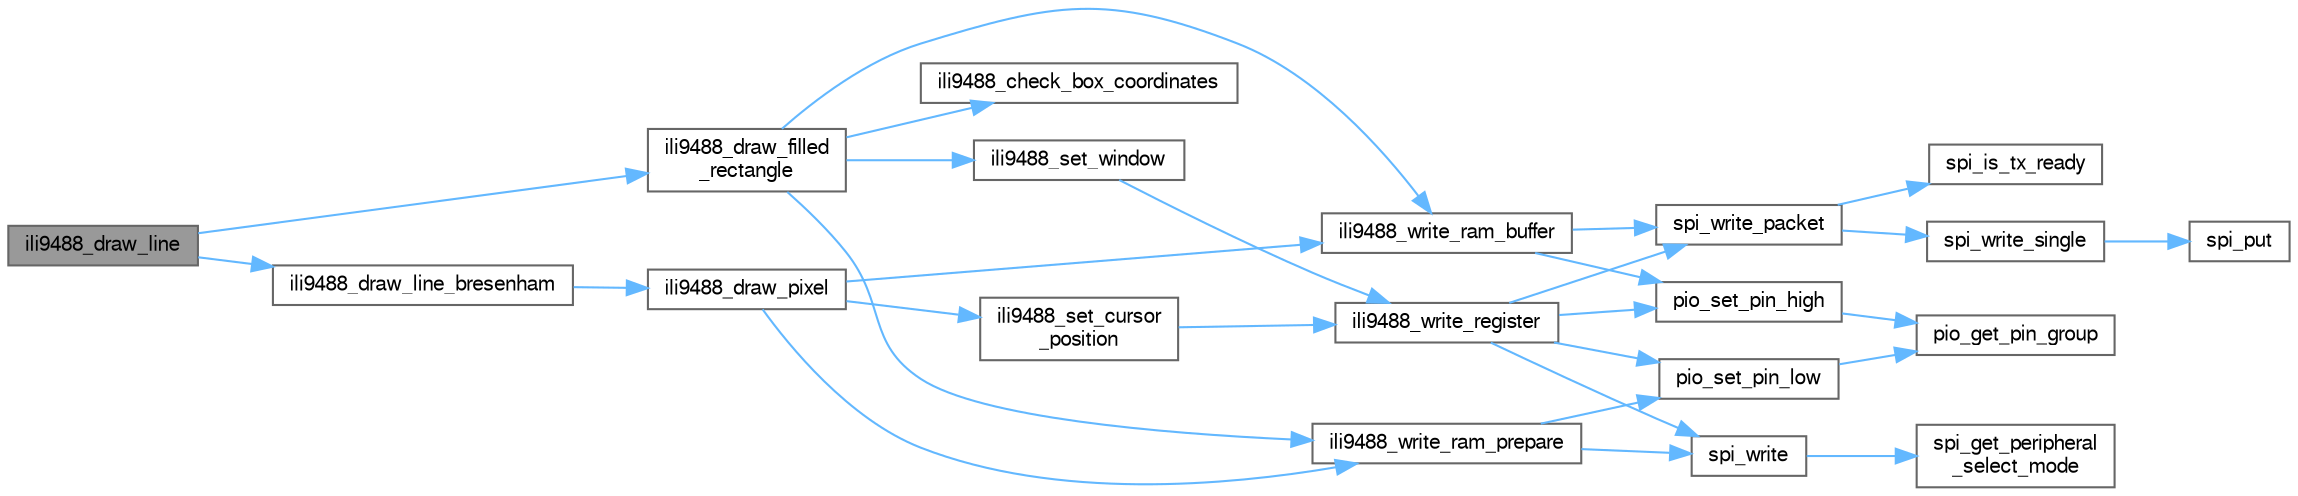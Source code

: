 digraph "ili9488_draw_line"
{
 // LATEX_PDF_SIZE
  bgcolor="transparent";
  edge [fontname=FreeSans,fontsize=10,labelfontname=FreeSans,labelfontsize=10];
  node [fontname=FreeSans,fontsize=10,shape=box,height=0.2,width=0.4];
  rankdir="LR";
  Node1 [label="ili9488_draw_line",height=0.2,width=0.4,color="gray40", fillcolor="grey60", style="filled", fontcolor="black",tooltip="Draw a line on LCD."];
  Node1 -> Node2 [color="steelblue1",style="solid"];
  Node2 [label="ili9488_draw_filled\l_rectangle",height=0.2,width=0.4,color="grey40", fillcolor="white", style="filled",URL="$group__ili9488__display__group.html#gaeb5b93d17f301de793f740c53da9cb0d",tooltip="Draw a filled rectangle on LCD."];
  Node2 -> Node3 [color="steelblue1",style="solid"];
  Node3 [label="ili9488_check_box_coordinates",height=0.2,width=0.4,color="grey40", fillcolor="white", style="filled",URL="$group__ili9488__display__group.html#gae945593ee1ca85938ec379abc78847fb",tooltip="Check box coordinates."];
  Node2 -> Node4 [color="steelblue1",style="solid"];
  Node4 [label="ili9488_set_window",height=0.2,width=0.4,color="grey40", fillcolor="white", style="filled",URL="$group__ili9488__display__group.html#ga4a15b95890ef6586b4dd39a01cb30f95",tooltip="ILI9488 configure window."];
  Node4 -> Node5 [color="steelblue1",style="solid"];
  Node5 [label="ili9488_write_register",height=0.2,width=0.4,color="grey40", fillcolor="white", style="filled",URL="$group__ili9488__display__group.html#ga004cc9b339c8d6bc83eab621d620e05f",tooltip="Write data to LCD Register."];
  Node5 -> Node6 [color="steelblue1",style="solid"];
  Node6 [label="pio_set_pin_high",height=0.2,width=0.4,color="grey40", fillcolor="white", style="filled",URL="$group__sam__drivers__pio__group.html#gaa8c613a0858311e6d684b1869d49dd77",tooltip="Drive a GPIO pin to 1."];
  Node6 -> Node7 [color="steelblue1",style="solid"];
  Node7 [label="pio_get_pin_group",height=0.2,width=0.4,color="grey40", fillcolor="white", style="filled",URL="$group__sam__drivers__pio__group.html#gaf37309a52c59d5e2116d649f6fdd98c9",tooltip="Return GPIO port for a GPIO pin."];
  Node5 -> Node8 [color="steelblue1",style="solid"];
  Node8 [label="pio_set_pin_low",height=0.2,width=0.4,color="grey40", fillcolor="white", style="filled",URL="$group__sam__drivers__pio__group.html#ga41f795f6deb585e82b913a959a4b076a",tooltip="Drive a GPIO pin to 0."];
  Node8 -> Node7 [color="steelblue1",style="solid"];
  Node5 -> Node9 [color="steelblue1",style="solid"];
  Node9 [label="spi_write",height=0.2,width=0.4,color="grey40", fillcolor="white", style="filled",URL="$group__sam__drivers__spi__group.html#gaf0aef4a28c69c8ceb6e99b5d79e91e47",tooltip="Write the transmitted data with specified peripheral chip select value."];
  Node9 -> Node10 [color="steelblue1",style="solid"];
  Node10 [label="spi_get_peripheral\l_select_mode",height=0.2,width=0.4,color="grey40", fillcolor="white", style="filled",URL="$drivers_2spi_2spi_8h.html#a7a7e9be615b3302403a32d57650138f2",tooltip="Get Peripheral Select mode."];
  Node5 -> Node11 [color="steelblue1",style="solid"];
  Node11 [label="spi_write_packet",height=0.2,width=0.4,color="grey40", fillcolor="white", style="filled",URL="$spi__master_8c.html#a9d0996dc59ad7f2a593e27710c6cc727",tooltip="Send a sequence of bytes to an SPI device."];
  Node11 -> Node12 [color="steelblue1",style="solid"];
  Node12 [label="spi_is_tx_ready",height=0.2,width=0.4,color="grey40", fillcolor="white", style="filled",URL="$drivers_2spi_2spi_8h.html#a3191ea9575f016d8c0a54b08920768d4",tooltip="Check if all transmissions are ready."];
  Node11 -> Node13 [color="steelblue1",style="solid"];
  Node13 [label="spi_write_single",height=0.2,width=0.4,color="grey40", fillcolor="white", style="filled",URL="$sam__spi_2spi__master_8h.html#a65c32defa363bf60ee9820a231884b69",tooltip="Write one byte to an SPI device."];
  Node13 -> Node14 [color="steelblue1",style="solid"];
  Node14 [label="spi_put",height=0.2,width=0.4,color="grey40", fillcolor="white", style="filled",URL="$drivers_2spi_2spi_8h.html#adf99875478cb13bb164e96c73c9666bb",tooltip="Put one data to a SPI peripheral."];
  Node2 -> Node15 [color="steelblue1",style="solid"];
  Node15 [label="ili9488_write_ram_buffer",height=0.2,width=0.4,color="grey40", fillcolor="white", style="filled",URL="$group__ili9488__display__group.html#gaf89cf3147f4b11ff96a0040b5ce19502",tooltip="Write multiple data in buffer to LCD controller."];
  Node15 -> Node6 [color="steelblue1",style="solid"];
  Node15 -> Node11 [color="steelblue1",style="solid"];
  Node2 -> Node16 [color="steelblue1",style="solid"];
  Node16 [label="ili9488_write_ram_prepare",height=0.2,width=0.4,color="grey40", fillcolor="white", style="filled",URL="$group__ili9488__display__group.html#gaa00306e826e75a712b9d39317ad60179",tooltip="Prepare to write GRAM data."];
  Node16 -> Node8 [color="steelblue1",style="solid"];
  Node16 -> Node9 [color="steelblue1",style="solid"];
  Node1 -> Node17 [color="steelblue1",style="solid"];
  Node17 [label="ili9488_draw_line_bresenham",height=0.2,width=0.4,color="grey40", fillcolor="white", style="filled",URL="$group__ili9488__display__group.html#ga9d700771029bc5163aa54032dba1ffeb",tooltip="Draw a line on LCD, which is not horizontal or vertical."];
  Node17 -> Node18 [color="steelblue1",style="solid"];
  Node18 [label="ili9488_draw_pixel",height=0.2,width=0.4,color="grey40", fillcolor="white", style="filled",URL="$group__ili9488__display__group.html#ga1139df88f3567561a6be9d08e7c5e87a",tooltip="Draw a pixel on LCD."];
  Node18 -> Node19 [color="steelblue1",style="solid"];
  Node19 [label="ili9488_set_cursor\l_position",height=0.2,width=0.4,color="grey40", fillcolor="white", style="filled",URL="$group__ili9488__display__group.html#ga7fab1376515c984e57066f9f29ba8e88",tooltip="Set cursor of LCD screen."];
  Node19 -> Node5 [color="steelblue1",style="solid"];
  Node18 -> Node15 [color="steelblue1",style="solid"];
  Node18 -> Node16 [color="steelblue1",style="solid"];
}
